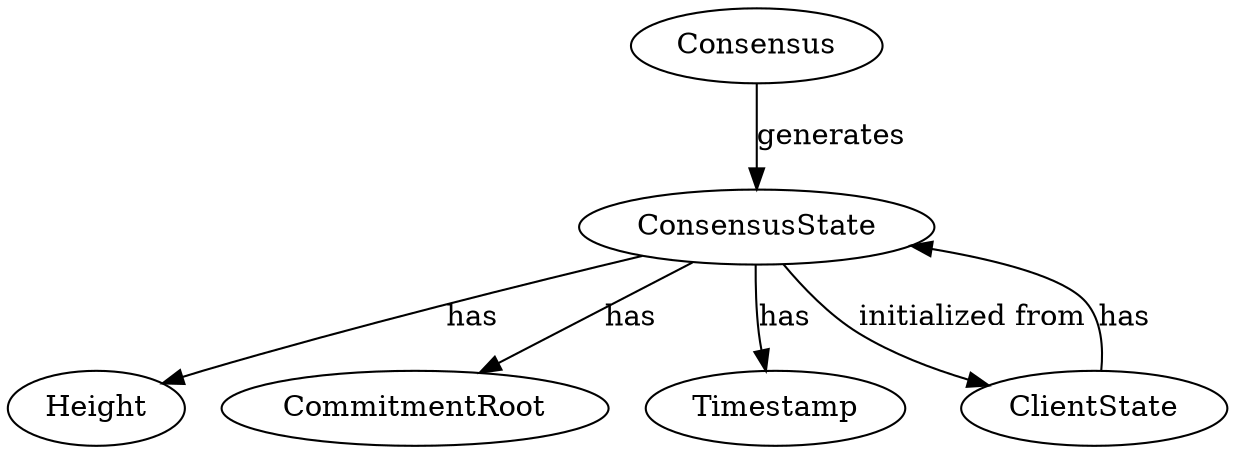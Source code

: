 
digraph {
    Consensus
    Consensus -> ConsensusState [label="generates"];
    ConsensusState ->  Height [label="has"];
    ConsensusState ->  CommitmentRoot [label="has"];
    ConsensusState ->  Timestamp [label="has"];
    ConsensusState ->  ClientState [label="initialized from"];
    ClientState ->  ConsensusState [label="has"];
}
